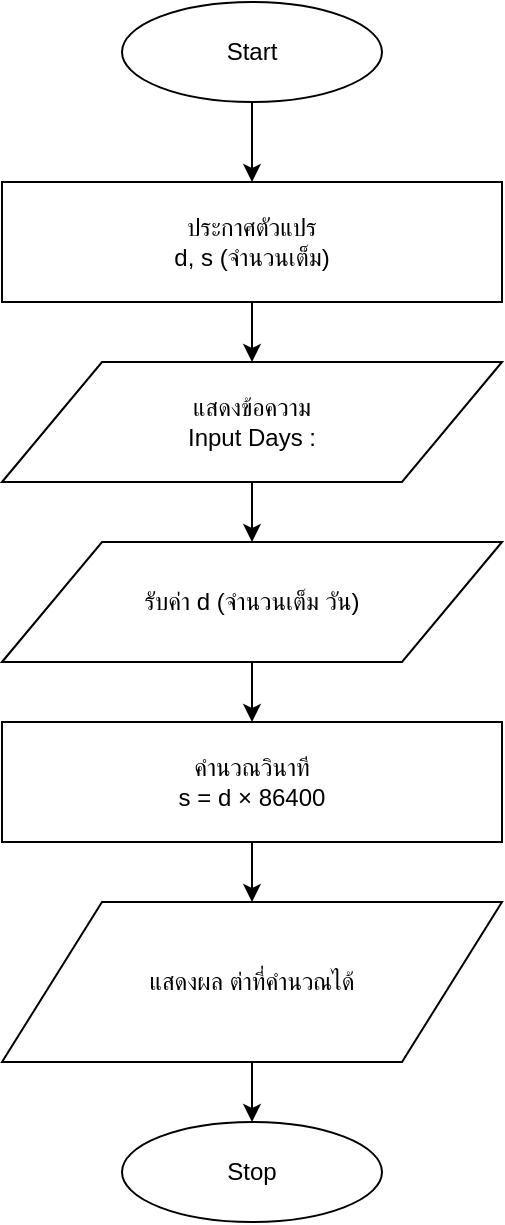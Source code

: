 <mxfile>
    <diagram id="qyWdGbGDhxEuCoiY6TiE" name="Page-1">
        <mxGraphModel dx="1072" dy="563" grid="1" gridSize="10" guides="1" tooltips="1" connect="1" arrows="1" fold="1" page="1" pageScale="1" pageWidth="850" pageHeight="1100" math="0" shadow="0">
            <root>
                <mxCell id="0"/>
                <mxCell id="1" parent="0"/>
                <mxCell id="2" value="Start" style="ellipse;whiteSpace=wrap;html=1;" vertex="1" parent="1">
                    <mxGeometry x="360" y="10" width="130" height="50" as="geometry"/>
                </mxCell>
                <mxCell id="3" value="ประกาศตัวแปร&#xa;d, s (จำนวนเต็ม)" style="whiteSpace=wrap;html=1;" vertex="1" parent="1">
                    <mxGeometry x="300" y="100" width="250" height="60" as="geometry"/>
                </mxCell>
                <mxCell id="4" value="แสดงข้อความ&#xa;Input Days :" style="shape=parallelogram;perimeter=parallelogramPerimeter;whiteSpace=wrap;html=1;" vertex="1" parent="1">
                    <mxGeometry x="300" y="190" width="250" height="60" as="geometry"/>
                </mxCell>
                <mxCell id="5" value="รับค่า d (จำนวนเต็ม วัน)" style="shape=parallelogram;perimeter=parallelogramPerimeter;whiteSpace=wrap;html=1;" vertex="1" parent="1">
                    <mxGeometry x="300" y="280" width="250" height="60" as="geometry"/>
                </mxCell>
                <mxCell id="6" value="คำนวณวินาที&#xa;s = d × 86400" style="whiteSpace=wrap;html=1;" vertex="1" parent="1">
                    <mxGeometry x="300" y="370" width="250" height="60" as="geometry"/>
                </mxCell>
                <mxCell id="7" value="แสดงผล ต่าที่คำนวณได้" style="shape=parallelogram;perimeter=parallelogramPerimeter;whiteSpace=wrap;html=1;" vertex="1" parent="1">
                    <mxGeometry x="300" y="460" width="250" height="80" as="geometry"/>
                </mxCell>
                <mxCell id="8" value="Stop" style="ellipse;whiteSpace=wrap;html=1;" vertex="1" parent="1">
                    <mxGeometry x="360" y="570" width="130" height="50" as="geometry"/>
                </mxCell>
                <mxCell id="9" style="endArrow=classic;orthogonal=1;rounded=0;" edge="1" parent="1" source="2" target="3">
                    <mxGeometry relative="1" as="geometry"/>
                </mxCell>
                <mxCell id="10" style="endArrow=classic;orthogonal=1;rounded=0;" edge="1" parent="1" source="3" target="4">
                    <mxGeometry relative="1" as="geometry"/>
                </mxCell>
                <mxCell id="11" style="endArrow=classic;orthogonal=1;rounded=0;" edge="1" parent="1" source="4" target="5">
                    <mxGeometry relative="1" as="geometry"/>
                </mxCell>
                <mxCell id="12" style="endArrow=classic;orthogonal=1;rounded=0;" edge="1" parent="1" source="5" target="6">
                    <mxGeometry relative="1" as="geometry"/>
                </mxCell>
                <mxCell id="13" style="endArrow=classic;orthogonal=1;rounded=0;" edge="1" parent="1" source="6" target="7">
                    <mxGeometry relative="1" as="geometry"/>
                </mxCell>
                <mxCell id="14" style="endArrow=classic;orthogonal=1;rounded=0;" edge="1" parent="1" source="7" target="8">
                    <mxGeometry relative="1" as="geometry"/>
                </mxCell>
            </root>
        </mxGraphModel>
    </diagram>
</mxfile>